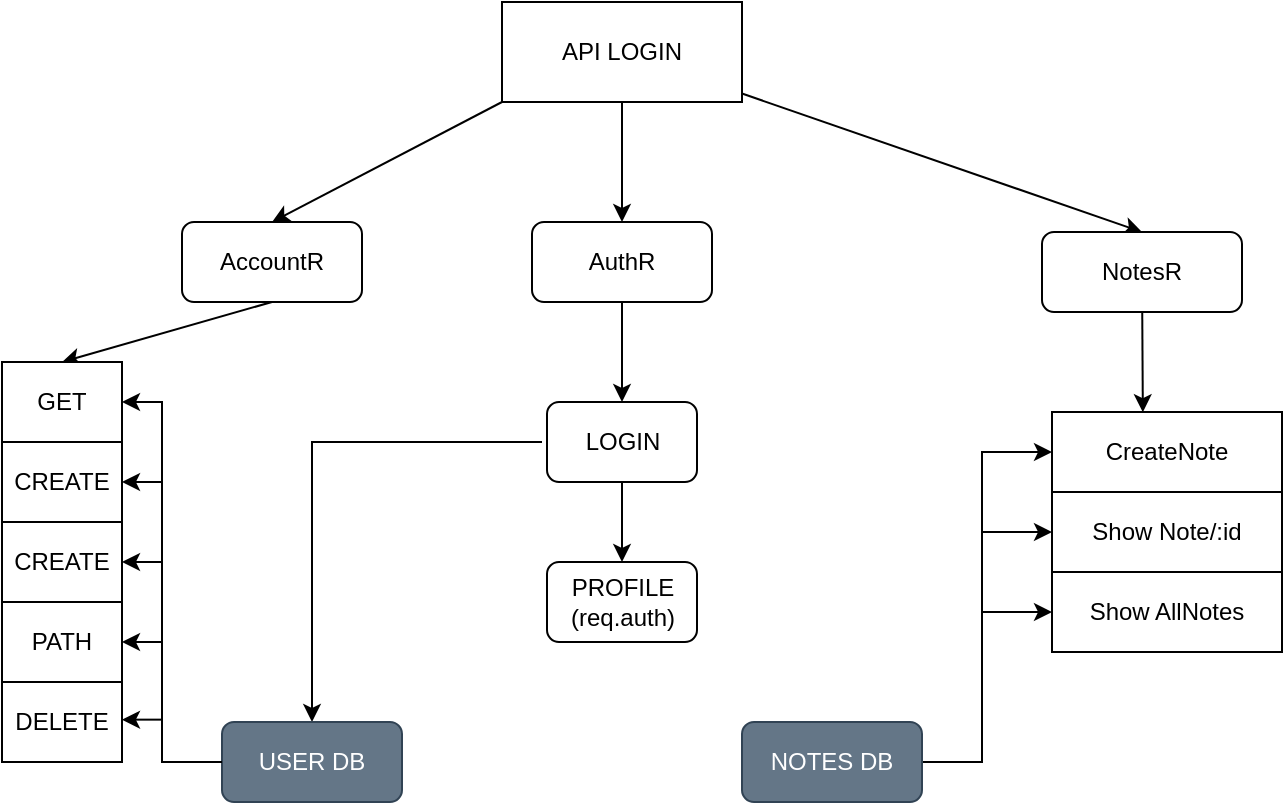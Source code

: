 <mxfile>
    <diagram id="1N7mYglxOgDQIV4OyJsG" name="Página-1">
        <mxGraphModel dx="729" dy="574" grid="1" gridSize="10" guides="1" tooltips="1" connect="1" arrows="1" fold="1" page="1" pageScale="1" pageWidth="827" pageHeight="1169" math="0" shadow="0">
            <root>
                <mxCell id="0"/>
                <mxCell id="1" parent="0"/>
                <mxCell id="11" value="" style="edgeStyle=none;html=1;" edge="1" parent="1" source="2" target="4">
                    <mxGeometry relative="1" as="geometry"/>
                </mxCell>
                <mxCell id="12" style="edgeStyle=none;html=1;entryX=0.5;entryY=0;entryDx=0;entryDy=0;" edge="1" parent="1" source="2" target="5">
                    <mxGeometry relative="1" as="geometry"/>
                </mxCell>
                <mxCell id="14" style="edgeStyle=none;html=1;exitX=0;exitY=1;exitDx=0;exitDy=0;entryX=0.5;entryY=0;entryDx=0;entryDy=0;" edge="1" parent="1" source="2" target="3">
                    <mxGeometry relative="1" as="geometry"/>
                </mxCell>
                <mxCell id="2" value="API LOGIN" style="rounded=1;whiteSpace=wrap;html=1;arcSize=0;" vertex="1" parent="1">
                    <mxGeometry x="360" y="40" width="120" height="50" as="geometry"/>
                </mxCell>
                <mxCell id="43" style="edgeStyle=none;html=1;exitX=0.5;exitY=1;exitDx=0;exitDy=0;entryX=0.5;entryY=0;entryDx=0;entryDy=0;" edge="1" parent="1" source="3" target="28">
                    <mxGeometry relative="1" as="geometry"/>
                </mxCell>
                <mxCell id="3" value="AccountR" style="rounded=1;whiteSpace=wrap;html=1;" vertex="1" parent="1">
                    <mxGeometry x="200" y="150" width="90" height="40" as="geometry"/>
                </mxCell>
                <mxCell id="47" style="edgeStyle=none;html=1;exitX=0.5;exitY=1;exitDx=0;exitDy=0;entryX=0.5;entryY=0;entryDx=0;entryDy=0;" edge="1" parent="1" source="4" target="44">
                    <mxGeometry relative="1" as="geometry"/>
                </mxCell>
                <mxCell id="4" value="AuthR" style="rounded=1;whiteSpace=wrap;html=1;" vertex="1" parent="1">
                    <mxGeometry x="375" y="150" width="90" height="40" as="geometry"/>
                </mxCell>
                <mxCell id="100" value="" style="edgeStyle=none;html=1;strokeColor=default;entryX=0.395;entryY=0.003;entryDx=0;entryDy=0;entryPerimeter=0;" edge="1" parent="1" source="5" target="87">
                    <mxGeometry relative="1" as="geometry">
                        <mxPoint x="600" y="230" as="targetPoint"/>
                    </mxGeometry>
                </mxCell>
                <mxCell id="5" value="NotesR" style="rounded=1;whiteSpace=wrap;html=1;" vertex="1" parent="1">
                    <mxGeometry x="630" y="155" width="100" height="40" as="geometry"/>
                </mxCell>
                <mxCell id="28" value="" style="shape=table;html=1;whiteSpace=wrap;startSize=0;container=1;collapsible=0;childLayout=tableLayout;arcSize=15;swimlaneFillColor=none;" vertex="1" parent="1">
                    <mxGeometry x="110" y="220" width="60" height="200" as="geometry"/>
                </mxCell>
                <mxCell id="41" style="shape=partialRectangle;html=1;whiteSpace=wrap;collapsible=0;dropTarget=0;pointerEvents=0;fillColor=none;top=0;left=0;bottom=0;right=0;points=[[0,0.5],[1,0.5]];portConstraint=eastwest;" vertex="1" parent="28">
                    <mxGeometry width="60" height="40" as="geometry"/>
                </mxCell>
                <mxCell id="42" value="GET" style="shape=partialRectangle;html=1;whiteSpace=wrap;connectable=0;fillColor=none;top=0;left=0;bottom=0;right=0;overflow=hidden;pointerEvents=1;" vertex="1" parent="41">
                    <mxGeometry width="60" height="40" as="geometry">
                        <mxRectangle width="60" height="40" as="alternateBounds"/>
                    </mxGeometry>
                </mxCell>
                <mxCell id="29" value="" style="shape=partialRectangle;html=1;whiteSpace=wrap;collapsible=0;dropTarget=0;pointerEvents=0;fillColor=none;top=0;left=0;bottom=0;right=0;points=[[0,0.5],[1,0.5]];portConstraint=eastwest;" vertex="1" parent="28">
                    <mxGeometry y="40" width="60" height="40" as="geometry"/>
                </mxCell>
                <mxCell id="30" value="CREATE" style="shape=partialRectangle;html=1;whiteSpace=wrap;connectable=0;fillColor=none;top=0;left=0;bottom=0;right=0;overflow=hidden;pointerEvents=1;" vertex="1" parent="29">
                    <mxGeometry width="60" height="40" as="geometry">
                        <mxRectangle width="60" height="40" as="alternateBounds"/>
                    </mxGeometry>
                </mxCell>
                <mxCell id="113" value="" style="shape=partialRectangle;html=1;whiteSpace=wrap;collapsible=0;dropTarget=0;pointerEvents=0;fillColor=none;top=0;left=0;bottom=0;right=0;points=[[0,0.5],[1,0.5]];portConstraint=eastwest;" vertex="1" parent="28">
                    <mxGeometry y="80" width="60" height="40" as="geometry"/>
                </mxCell>
                <mxCell id="114" value="CREATE" style="shape=partialRectangle;html=1;whiteSpace=wrap;connectable=0;fillColor=none;top=0;left=0;bottom=0;right=0;overflow=hidden;pointerEvents=1;" vertex="1" parent="113">
                    <mxGeometry width="60" height="40" as="geometry">
                        <mxRectangle width="60" height="40" as="alternateBounds"/>
                    </mxGeometry>
                </mxCell>
                <mxCell id="33" value="" style="shape=partialRectangle;html=1;whiteSpace=wrap;collapsible=0;dropTarget=0;pointerEvents=0;fillColor=none;top=0;left=0;bottom=0;right=0;points=[[0,0.5],[1,0.5]];portConstraint=eastwest;" vertex="1" parent="28">
                    <mxGeometry y="120" width="60" height="40" as="geometry"/>
                </mxCell>
                <mxCell id="34" value="PATH" style="shape=partialRectangle;html=1;whiteSpace=wrap;connectable=0;fillColor=none;top=0;left=0;bottom=0;right=0;overflow=hidden;pointerEvents=1;" vertex="1" parent="33">
                    <mxGeometry width="60" height="40" as="geometry">
                        <mxRectangle width="60" height="40" as="alternateBounds"/>
                    </mxGeometry>
                </mxCell>
                <mxCell id="37" value="" style="shape=partialRectangle;html=1;whiteSpace=wrap;collapsible=0;dropTarget=0;pointerEvents=0;fillColor=none;top=0;left=0;bottom=0;right=0;points=[[0,0.5],[1,0.5]];portConstraint=eastwest;" vertex="1" parent="28">
                    <mxGeometry y="160" width="60" height="40" as="geometry"/>
                </mxCell>
                <mxCell id="38" value="DELETE" style="shape=partialRectangle;html=1;whiteSpace=wrap;connectable=0;fillColor=none;top=0;left=0;bottom=0;right=0;overflow=hidden;pointerEvents=1;" vertex="1" parent="37">
                    <mxGeometry width="60" height="40" as="geometry">
                        <mxRectangle width="60" height="40" as="alternateBounds"/>
                    </mxGeometry>
                </mxCell>
                <mxCell id="46" style="edgeStyle=none;html=1;exitX=0.5;exitY=1;exitDx=0;exitDy=0;entryX=0.5;entryY=0;entryDx=0;entryDy=0;" edge="1" parent="1" source="44" target="45">
                    <mxGeometry relative="1" as="geometry"/>
                </mxCell>
                <mxCell id="48" style="edgeStyle=none;html=1;entryX=0.5;entryY=0;entryDx=0;entryDy=0;rounded=0;" edge="1" parent="1" target="101">
                    <mxGeometry relative="1" as="geometry">
                        <mxPoint x="380" y="260" as="sourcePoint"/>
                        <Array as="points">
                            <mxPoint x="265" y="260"/>
                        </Array>
                    </mxGeometry>
                </mxCell>
                <mxCell id="44" value="LOGIN" style="rounded=1;whiteSpace=wrap;html=1;" vertex="1" parent="1">
                    <mxGeometry x="382.5" y="240" width="75" height="40" as="geometry"/>
                </mxCell>
                <object label="PROFILE&lt;br&gt;(req.auth)" id="45">
                    <mxCell style="rounded=1;whiteSpace=wrap;html=1;shadow=0;sketch=0;glass=0;" vertex="1" parent="1">
                        <mxGeometry x="382.5" y="320" width="75" height="40" as="geometry"/>
                    </mxCell>
                </object>
                <mxCell id="86" value="" style="shape=table;html=1;whiteSpace=wrap;startSize=0;container=1;collapsible=0;childLayout=tableLayout;arcSize=15;swimlaneFillColor=none;" vertex="1" parent="1">
                    <mxGeometry x="635" y="245" width="115" height="120" as="geometry"/>
                </mxCell>
                <mxCell id="87" style="shape=partialRectangle;html=1;whiteSpace=wrap;collapsible=0;dropTarget=0;pointerEvents=0;fillColor=none;top=0;left=0;bottom=0;right=0;points=[[0,0.5],[1,0.5]];portConstraint=eastwest;" vertex="1" parent="86">
                    <mxGeometry width="115" height="40" as="geometry"/>
                </mxCell>
                <mxCell id="88" value="CreateNote" style="shape=partialRectangle;html=1;whiteSpace=wrap;connectable=0;fillColor=none;top=0;left=0;bottom=0;right=0;overflow=hidden;pointerEvents=1;" vertex="1" parent="87">
                    <mxGeometry width="115" height="40" as="geometry">
                        <mxRectangle width="115" height="40" as="alternateBounds"/>
                    </mxGeometry>
                </mxCell>
                <mxCell id="95" style="shape=partialRectangle;html=1;whiteSpace=wrap;collapsible=0;dropTarget=0;pointerEvents=0;fillColor=none;top=0;left=0;bottom=0;right=0;points=[[0,0.5],[1,0.5]];portConstraint=eastwest;" vertex="1" parent="86">
                    <mxGeometry y="40" width="115" height="40" as="geometry"/>
                </mxCell>
                <mxCell id="96" value="Show Note/:id" style="shape=partialRectangle;html=1;whiteSpace=wrap;connectable=0;fillColor=none;top=0;left=0;bottom=0;right=0;overflow=hidden;pointerEvents=1;" vertex="1" parent="95">
                    <mxGeometry width="115" height="40" as="geometry">
                        <mxRectangle width="115" height="40" as="alternateBounds"/>
                    </mxGeometry>
                </mxCell>
                <mxCell id="91" value="" style="shape=partialRectangle;html=1;whiteSpace=wrap;collapsible=0;dropTarget=0;pointerEvents=0;fillColor=none;top=0;left=0;bottom=0;right=0;points=[[0,0.5],[1,0.5]];portConstraint=eastwest;" vertex="1" parent="86">
                    <mxGeometry y="80" width="115" height="40" as="geometry"/>
                </mxCell>
                <mxCell id="92" value="Show AllNotes" style="shape=partialRectangle;html=1;whiteSpace=wrap;connectable=0;fillColor=none;top=0;left=0;bottom=0;right=0;overflow=hidden;pointerEvents=1;" vertex="1" parent="91">
                    <mxGeometry width="115" height="40" as="geometry">
                        <mxRectangle width="115" height="40" as="alternateBounds"/>
                    </mxGeometry>
                </mxCell>
                <mxCell id="101" value="USER DB" style="rounded=1;whiteSpace=wrap;html=1;fillColor=#647687;fontColor=#ffffff;strokeColor=#314354;" vertex="1" parent="1">
                    <mxGeometry x="220" y="400" width="90" height="40" as="geometry"/>
                </mxCell>
                <mxCell id="103" style="edgeStyle=none;rounded=0;html=1;exitX=1;exitY=0.5;exitDx=0;exitDy=0;fontColor=#FFFFFF;strokeColor=default;entryX=0;entryY=0.5;entryDx=0;entryDy=0;" edge="1" parent="1" source="102" target="87">
                    <mxGeometry relative="1" as="geometry">
                        <mxPoint x="630" y="265" as="targetPoint"/>
                        <Array as="points">
                            <mxPoint x="600" y="420"/>
                            <mxPoint x="600" y="265"/>
                        </Array>
                    </mxGeometry>
                </mxCell>
                <mxCell id="102" value="NOTES DB" style="rounded=1;whiteSpace=wrap;html=1;fillColor=#647687;fontColor=#ffffff;strokeColor=#314354;" vertex="1" parent="1">
                    <mxGeometry x="480" y="400" width="90" height="40" as="geometry"/>
                </mxCell>
                <mxCell id="105" value="" style="endArrow=classic;html=1;rounded=0;fontColor=#FFFFFF;strokeColor=default;entryX=0;entryY=0.5;entryDx=0;entryDy=0;" edge="1" parent="1" target="95">
                    <mxGeometry width="50" height="50" relative="1" as="geometry">
                        <mxPoint x="600" y="305" as="sourcePoint"/>
                        <mxPoint x="630" y="304.41" as="targetPoint"/>
                    </mxGeometry>
                </mxCell>
                <mxCell id="106" value="" style="endArrow=classic;html=1;rounded=0;fontColor=#FFFFFF;strokeColor=default;entryX=0;entryY=0.5;entryDx=0;entryDy=0;" edge="1" parent="1" target="91">
                    <mxGeometry width="50" height="50" relative="1" as="geometry">
                        <mxPoint x="600" y="345" as="sourcePoint"/>
                        <mxPoint x="680.0" y="310" as="targetPoint"/>
                    </mxGeometry>
                </mxCell>
                <mxCell id="107" style="edgeStyle=none;rounded=0;html=1;exitX=0;exitY=0.5;exitDx=0;exitDy=0;fontColor=#FFFFFF;strokeColor=default;" edge="1" parent="1" source="101">
                    <mxGeometry relative="1" as="geometry">
                        <mxPoint x="170" y="240" as="targetPoint"/>
                        <mxPoint x="-40.0" y="410" as="sourcePoint"/>
                        <Array as="points">
                            <mxPoint x="190" y="420"/>
                            <mxPoint x="190" y="280"/>
                            <mxPoint x="190" y="240"/>
                        </Array>
                    </mxGeometry>
                </mxCell>
                <mxCell id="108" value="" style="endArrow=classic;html=1;rounded=0;fontColor=#FFFFFF;strokeColor=default;entryX=1;entryY=0.5;entryDx=0;entryDy=0;" edge="1" parent="1" target="113">
                    <mxGeometry width="50" height="50" relative="1" as="geometry">
                        <mxPoint x="190" y="320" as="sourcePoint"/>
                        <mxPoint x="140.0" y="330" as="targetPoint"/>
                    </mxGeometry>
                </mxCell>
                <mxCell id="109" value="" style="endArrow=classic;html=1;rounded=0;fontColor=#FFFFFF;strokeColor=default;entryX=1;entryY=0.5;entryDx=0;entryDy=0;" edge="1" parent="1" target="33">
                    <mxGeometry width="50" height="50" relative="1" as="geometry">
                        <mxPoint x="190" y="360" as="sourcePoint"/>
                        <mxPoint x="100.0" y="310" as="targetPoint"/>
                    </mxGeometry>
                </mxCell>
                <mxCell id="112" value="" style="endArrow=classic;html=1;rounded=0;fontColor=#FFFFFF;strokeColor=default;" edge="1" parent="1">
                    <mxGeometry width="50" height="50" relative="1" as="geometry">
                        <mxPoint x="190" y="280" as="sourcePoint"/>
                        <mxPoint x="170" y="280" as="targetPoint"/>
                    </mxGeometry>
                </mxCell>
                <mxCell id="115" value="" style="endArrow=classic;html=1;rounded=0;fontColor=#FFFFFF;strokeColor=default;entryX=1;entryY=0.5;entryDx=0;entryDy=0;" edge="1" parent="1">
                    <mxGeometry width="50" height="50" relative="1" as="geometry">
                        <mxPoint x="190" y="398.82" as="sourcePoint"/>
                        <mxPoint x="170" y="398.82" as="targetPoint"/>
                    </mxGeometry>
                </mxCell>
            </root>
        </mxGraphModel>
    </diagram>
</mxfile>